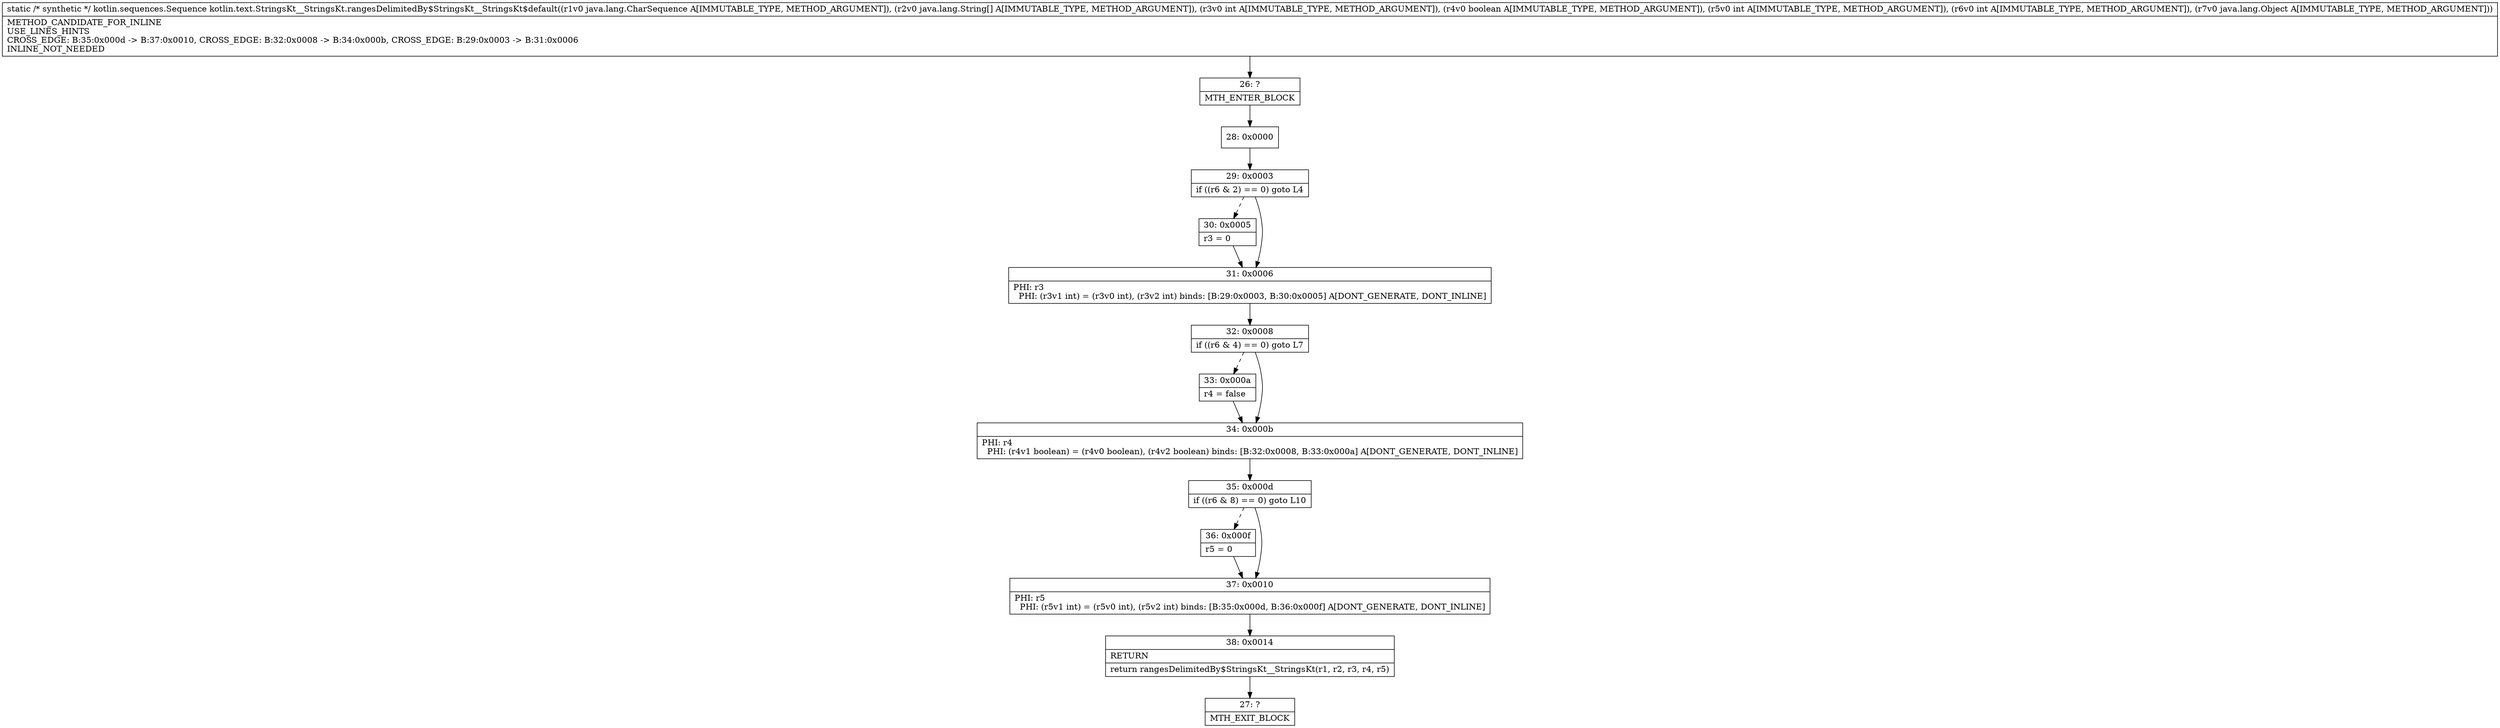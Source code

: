 digraph "CFG forkotlin.text.StringsKt__StringsKt.rangesDelimitedBy$StringsKt__StringsKt$default(Ljava\/lang\/CharSequence;[Ljava\/lang\/String;IZIILjava\/lang\/Object;)Lkotlin\/sequences\/Sequence;" {
Node_26 [shape=record,label="{26\:\ ?|MTH_ENTER_BLOCK\l}"];
Node_28 [shape=record,label="{28\:\ 0x0000}"];
Node_29 [shape=record,label="{29\:\ 0x0003|if ((r6 & 2) == 0) goto L4\l}"];
Node_30 [shape=record,label="{30\:\ 0x0005|r3 = 0\l}"];
Node_31 [shape=record,label="{31\:\ 0x0006|PHI: r3 \l  PHI: (r3v1 int) = (r3v0 int), (r3v2 int) binds: [B:29:0x0003, B:30:0x0005] A[DONT_GENERATE, DONT_INLINE]\l}"];
Node_32 [shape=record,label="{32\:\ 0x0008|if ((r6 & 4) == 0) goto L7\l}"];
Node_33 [shape=record,label="{33\:\ 0x000a|r4 = false\l}"];
Node_34 [shape=record,label="{34\:\ 0x000b|PHI: r4 \l  PHI: (r4v1 boolean) = (r4v0 boolean), (r4v2 boolean) binds: [B:32:0x0008, B:33:0x000a] A[DONT_GENERATE, DONT_INLINE]\l}"];
Node_35 [shape=record,label="{35\:\ 0x000d|if ((r6 & 8) == 0) goto L10\l}"];
Node_36 [shape=record,label="{36\:\ 0x000f|r5 = 0\l}"];
Node_37 [shape=record,label="{37\:\ 0x0010|PHI: r5 \l  PHI: (r5v1 int) = (r5v0 int), (r5v2 int) binds: [B:35:0x000d, B:36:0x000f] A[DONT_GENERATE, DONT_INLINE]\l}"];
Node_38 [shape=record,label="{38\:\ 0x0014|RETURN\l|return rangesDelimitedBy$StringsKt__StringsKt(r1, r2, r3, r4, r5)\l}"];
Node_27 [shape=record,label="{27\:\ ?|MTH_EXIT_BLOCK\l}"];
MethodNode[shape=record,label="{static \/* synthetic *\/ kotlin.sequences.Sequence kotlin.text.StringsKt__StringsKt.rangesDelimitedBy$StringsKt__StringsKt$default((r1v0 java.lang.CharSequence A[IMMUTABLE_TYPE, METHOD_ARGUMENT]), (r2v0 java.lang.String[] A[IMMUTABLE_TYPE, METHOD_ARGUMENT]), (r3v0 int A[IMMUTABLE_TYPE, METHOD_ARGUMENT]), (r4v0 boolean A[IMMUTABLE_TYPE, METHOD_ARGUMENT]), (r5v0 int A[IMMUTABLE_TYPE, METHOD_ARGUMENT]), (r6v0 int A[IMMUTABLE_TYPE, METHOD_ARGUMENT]), (r7v0 java.lang.Object A[IMMUTABLE_TYPE, METHOD_ARGUMENT]))  | METHOD_CANDIDATE_FOR_INLINE\lUSE_LINES_HINTS\lCROSS_EDGE: B:35:0x000d \-\> B:37:0x0010, CROSS_EDGE: B:32:0x0008 \-\> B:34:0x000b, CROSS_EDGE: B:29:0x0003 \-\> B:31:0x0006\lINLINE_NOT_NEEDED\l}"];
MethodNode -> Node_26;Node_26 -> Node_28;
Node_28 -> Node_29;
Node_29 -> Node_30[style=dashed];
Node_29 -> Node_31;
Node_30 -> Node_31;
Node_31 -> Node_32;
Node_32 -> Node_33[style=dashed];
Node_32 -> Node_34;
Node_33 -> Node_34;
Node_34 -> Node_35;
Node_35 -> Node_36[style=dashed];
Node_35 -> Node_37;
Node_36 -> Node_37;
Node_37 -> Node_38;
Node_38 -> Node_27;
}

